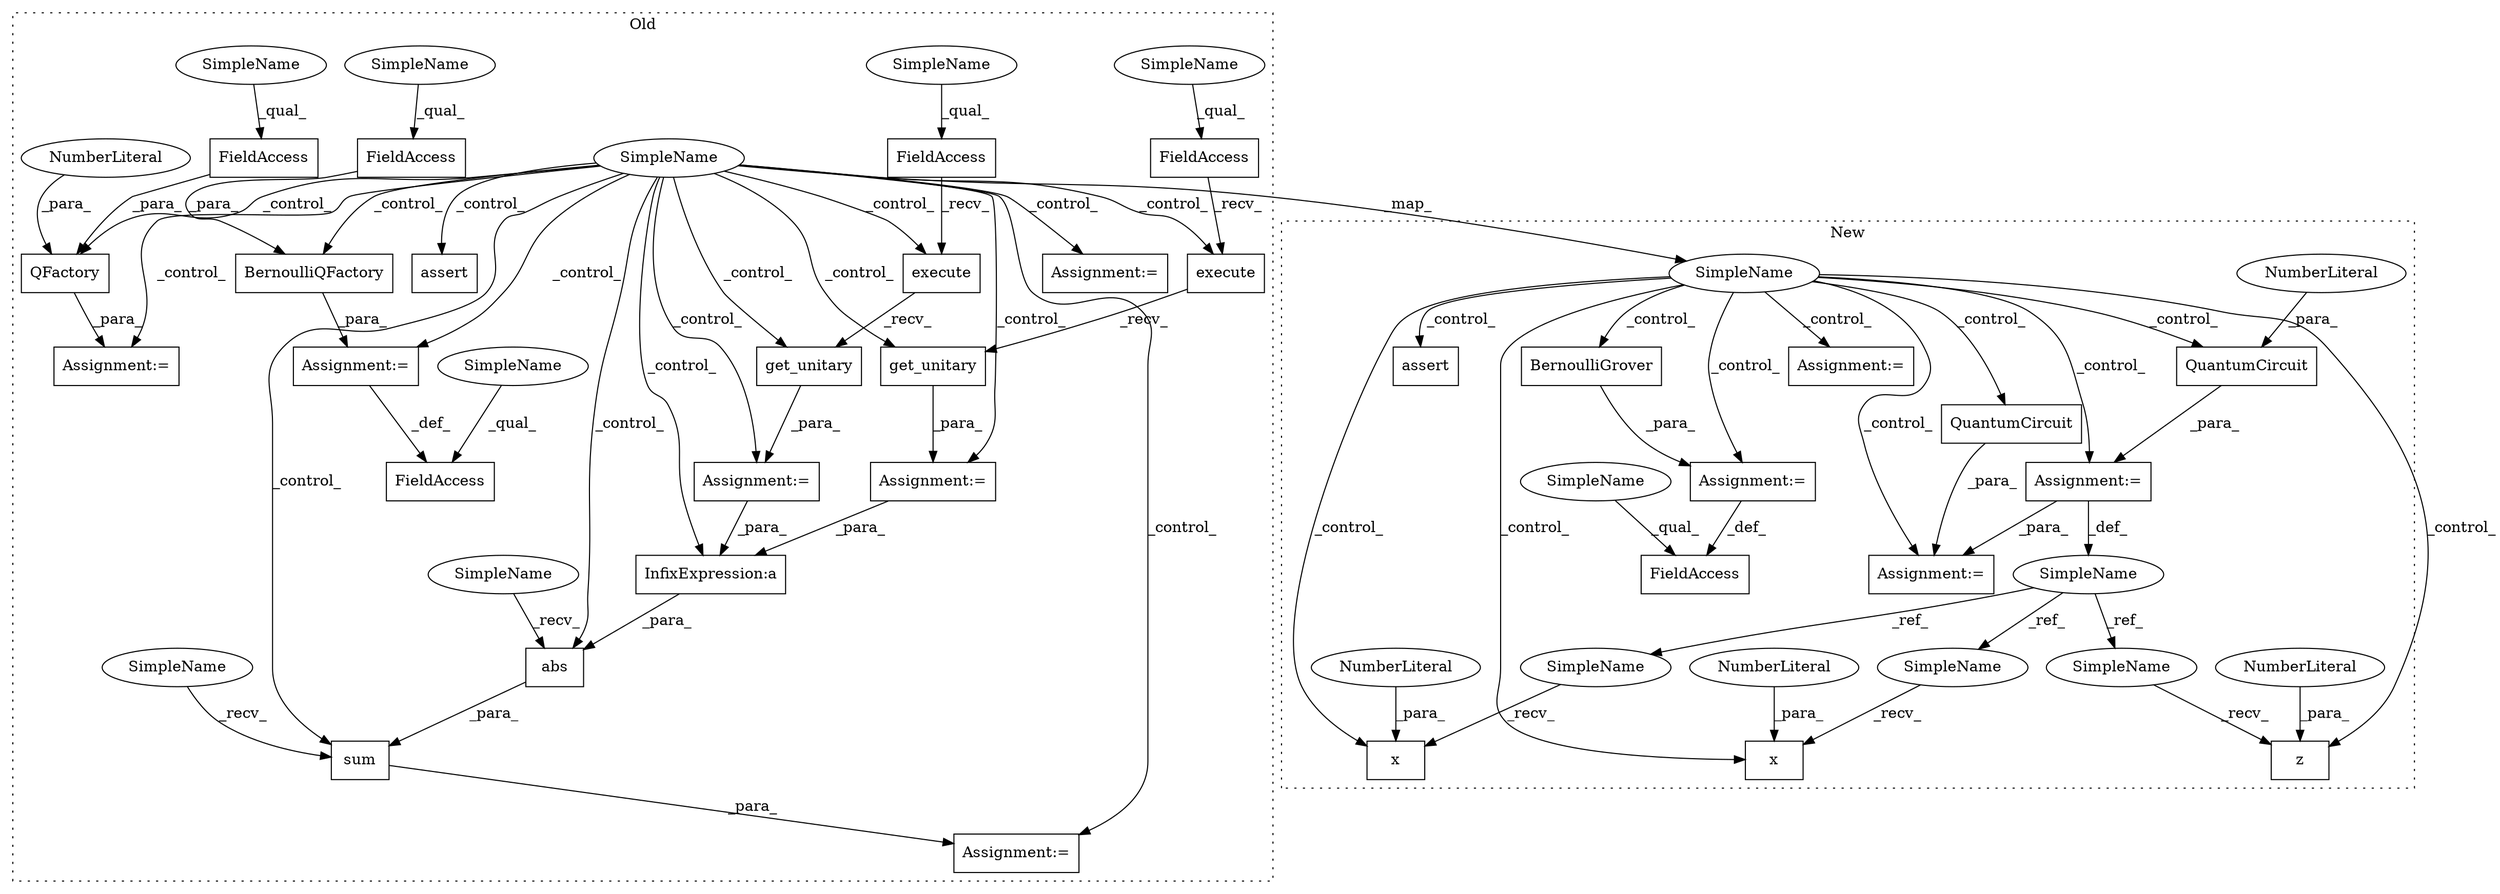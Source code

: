 digraph G {
subgraph cluster0 {
1 [label="sum" a="32" s="9908,9956" l="4,1" shape="box"];
4 [label="get_unitary" a="32" s="9874" l="13" shape="box"];
5 [label="InfixExpression:a" a="27" s="9936" l="3" shape="box"];
6 [label="get_unitary" a="32" s="9806" l="13" shape="box"];
7 [label="SimpleName" a="42" s="8621" l="1" shape="ellipse"];
12 [label="assert" a="32" s="9972,9996" l="18,1" shape="box"];
13 [label="QFactory" a="32" s="9358,9382" l="9,1" shape="box"];
14 [label="FieldAccess" a="22" s="9367" l="13" shape="box"];
15 [label="NumberLiteral" a="34" s="9381" l="1" shape="ellipse"];
16 [label="abs" a="32" s="9918,9955" l="4,1" shape="box"];
17 [label="execute" a="32" s="9788,9804" l="8,1" shape="box"];
18 [label="FieldAccess" a="22" s="9774" l="13" shape="box"];
19 [label="execute" a="32" s="9858,9872" l="8,1" shape="box"];
20 [label="FieldAccess" a="22" s="9844" l="13" shape="box"];
21 [label="FieldAccess" a="22" s="9240" l="13" shape="box"];
22 [label="FieldAccess" a="22" s="9208" l="13" shape="box"];
23 [label="BernoulliQFactory" a="32" s="9222,9253" l="18,1" shape="box"];
24 [label="Assignment:=" a="7" s="9773" l="1" shape="box"];
25 [label="Assignment:=" a="7" s="9843" l="1" shape="box"];
33 [label="Assignment:=" a="7" s="9901" l="1" shape="box"];
34 [label="Assignment:=" a="7" s="9357" l="1" shape="box"];
35 [label="Assignment:=" a="7" s="9395,9484" l="65,2" shape="box"];
39 [label="Assignment:=" a="7" s="9221" l="1" shape="box"];
45 [label="SimpleName" a="42" s="9902" l="5" shape="ellipse"];
46 [label="SimpleName" a="42" s="9912" l="5" shape="ellipse"];
47 [label="SimpleName" a="42" s="9208" l="3" shape="ellipse"];
48 [label="SimpleName" a="42" s="9240" l="3" shape="ellipse"];
49 [label="SimpleName" a="42" s="9367" l="3" shape="ellipse"];
50 [label="SimpleName" a="42" s="9774" l="4" shape="ellipse"];
51 [label="SimpleName" a="42" s="9844" l="4" shape="ellipse"];
label = "Old";
style="dotted";
}
subgraph cluster1 {
2 [label="QuantumCircuit" a="32" s="7511,7527" l="15,1" shape="box"];
3 [label="Assignment:=" a="7" s="7590" l="1" shape="box"];
8 [label="SimpleName" a="42" s="6663" l="1" shape="ellipse"];
9 [label="BernoulliGrover" a="32" s="7273,7293" l="16,1" shape="box"];
10 [label="assert" a="32" s="8005,8052" l="12,1" shape="box"];
11 [label="FieldAccess" a="22" s="7253" l="19" shape="box"];
26 [label="x" a="32" s="7477,7480" l="2,1" shape="box"];
27 [label="SimpleName" a="42" s="7388" l="6" shape="ellipse"];
28 [label="x" a="32" s="7431,7434" l="2,1" shape="box"];
29 [label="NumberLiteral" a="34" s="7479" l="1" shape="ellipse"];
30 [label="NumberLiteral" a="34" s="7433" l="1" shape="ellipse"];
31 [label="z" a="32" s="7454,7457" l="2,1" shape="box"];
32 [label="NumberLiteral" a="34" s="7456" l="1" shape="ellipse"];
36 [label="Assignment:=" a="7" s="7643,7732" l="65,2" shape="box"];
37 [label="QuantumCircuit" a="32" s="7395,7411" l="15,1" shape="box"];
38 [label="NumberLiteral" a="34" s="7410" l="1" shape="ellipse"];
40 [label="Assignment:=" a="7" s="7394" l="1" shape="box"];
41 [label="Assignment:=" a="7" s="7272" l="1" shape="box"];
42 [label="SimpleName" a="42" s="7447" l="6" shape="ellipse"];
43 [label="SimpleName" a="42" s="7424" l="6" shape="ellipse"];
44 [label="SimpleName" a="42" s="7470" l="6" shape="ellipse"];
52 [label="SimpleName" a="42" s="7253" l="3" shape="ellipse"];
label = "New";
style="dotted";
}
1 -> 33 [label="_para_"];
2 -> 3 [label="_para_"];
4 -> 25 [label="_para_"];
5 -> 16 [label="_para_"];
6 -> 24 [label="_para_"];
7 -> 1 [label="_control_"];
7 -> 23 [label="_control_"];
7 -> 12 [label="_control_"];
7 -> 19 [label="_control_"];
7 -> 17 [label="_control_"];
7 -> 24 [label="_control_"];
7 -> 8 [label="_map_"];
7 -> 34 [label="_control_"];
7 -> 33 [label="_control_"];
7 -> 35 [label="_control_"];
7 -> 5 [label="_control_"];
7 -> 13 [label="_control_"];
7 -> 4 [label="_control_"];
7 -> 16 [label="_control_"];
7 -> 25 [label="_control_"];
7 -> 39 [label="_control_"];
7 -> 6 [label="_control_"];
8 -> 2 [label="_control_"];
8 -> 28 [label="_control_"];
8 -> 10 [label="_control_"];
8 -> 31 [label="_control_"];
8 -> 36 [label="_control_"];
8 -> 40 [label="_control_"];
8 -> 41 [label="_control_"];
8 -> 9 [label="_control_"];
8 -> 3 [label="_control_"];
8 -> 37 [label="_control_"];
8 -> 26 [label="_control_"];
9 -> 41 [label="_para_"];
13 -> 34 [label="_para_"];
14 -> 13 [label="_para_"];
15 -> 13 [label="_para_"];
16 -> 1 [label="_para_"];
17 -> 6 [label="_recv_"];
18 -> 17 [label="_recv_"];
19 -> 4 [label="_recv_"];
20 -> 19 [label="_recv_"];
21 -> 23 [label="_para_"];
23 -> 39 [label="_para_"];
24 -> 5 [label="_para_"];
25 -> 5 [label="_para_"];
27 -> 42 [label="_ref_"];
27 -> 44 [label="_ref_"];
27 -> 43 [label="_ref_"];
29 -> 26 [label="_para_"];
30 -> 28 [label="_para_"];
32 -> 31 [label="_para_"];
37 -> 40 [label="_para_"];
38 -> 37 [label="_para_"];
39 -> 22 [label="_def_"];
40 -> 3 [label="_para_"];
40 -> 27 [label="_def_"];
41 -> 11 [label="_def_"];
42 -> 31 [label="_recv_"];
43 -> 28 [label="_recv_"];
44 -> 26 [label="_recv_"];
45 -> 1 [label="_recv_"];
46 -> 16 [label="_recv_"];
47 -> 22 [label="_qual_"];
48 -> 21 [label="_qual_"];
49 -> 14 [label="_qual_"];
50 -> 18 [label="_qual_"];
51 -> 20 [label="_qual_"];
52 -> 11 [label="_qual_"];
}